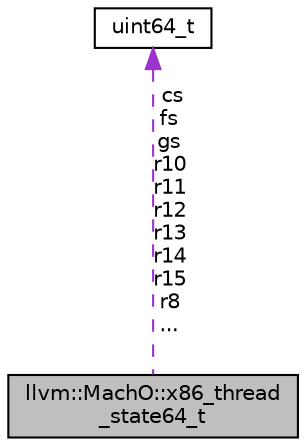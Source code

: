 digraph "llvm::MachO::x86_thread_state64_t"
{
 // LATEX_PDF_SIZE
  bgcolor="transparent";
  edge [fontname="Helvetica",fontsize="10",labelfontname="Helvetica",labelfontsize="10"];
  node [fontname="Helvetica",fontsize="10",shape="box"];
  Node1 [label="llvm::MachO::x86_thread\l_state64_t",height=0.2,width=0.4,color="black", fillcolor="grey75", style="filled", fontcolor="black",tooltip=" "];
  Node2 -> Node1 [dir="back",color="darkorchid3",fontsize="10",style="dashed",label=" cs\nfs\ngs\nr10\nr11\nr12\nr13\nr14\nr15\nr8\n..." ,fontname="Helvetica"];
  Node2 [label="uint64_t",height=0.2,width=0.4,color="black",tooltip=" "];
}
